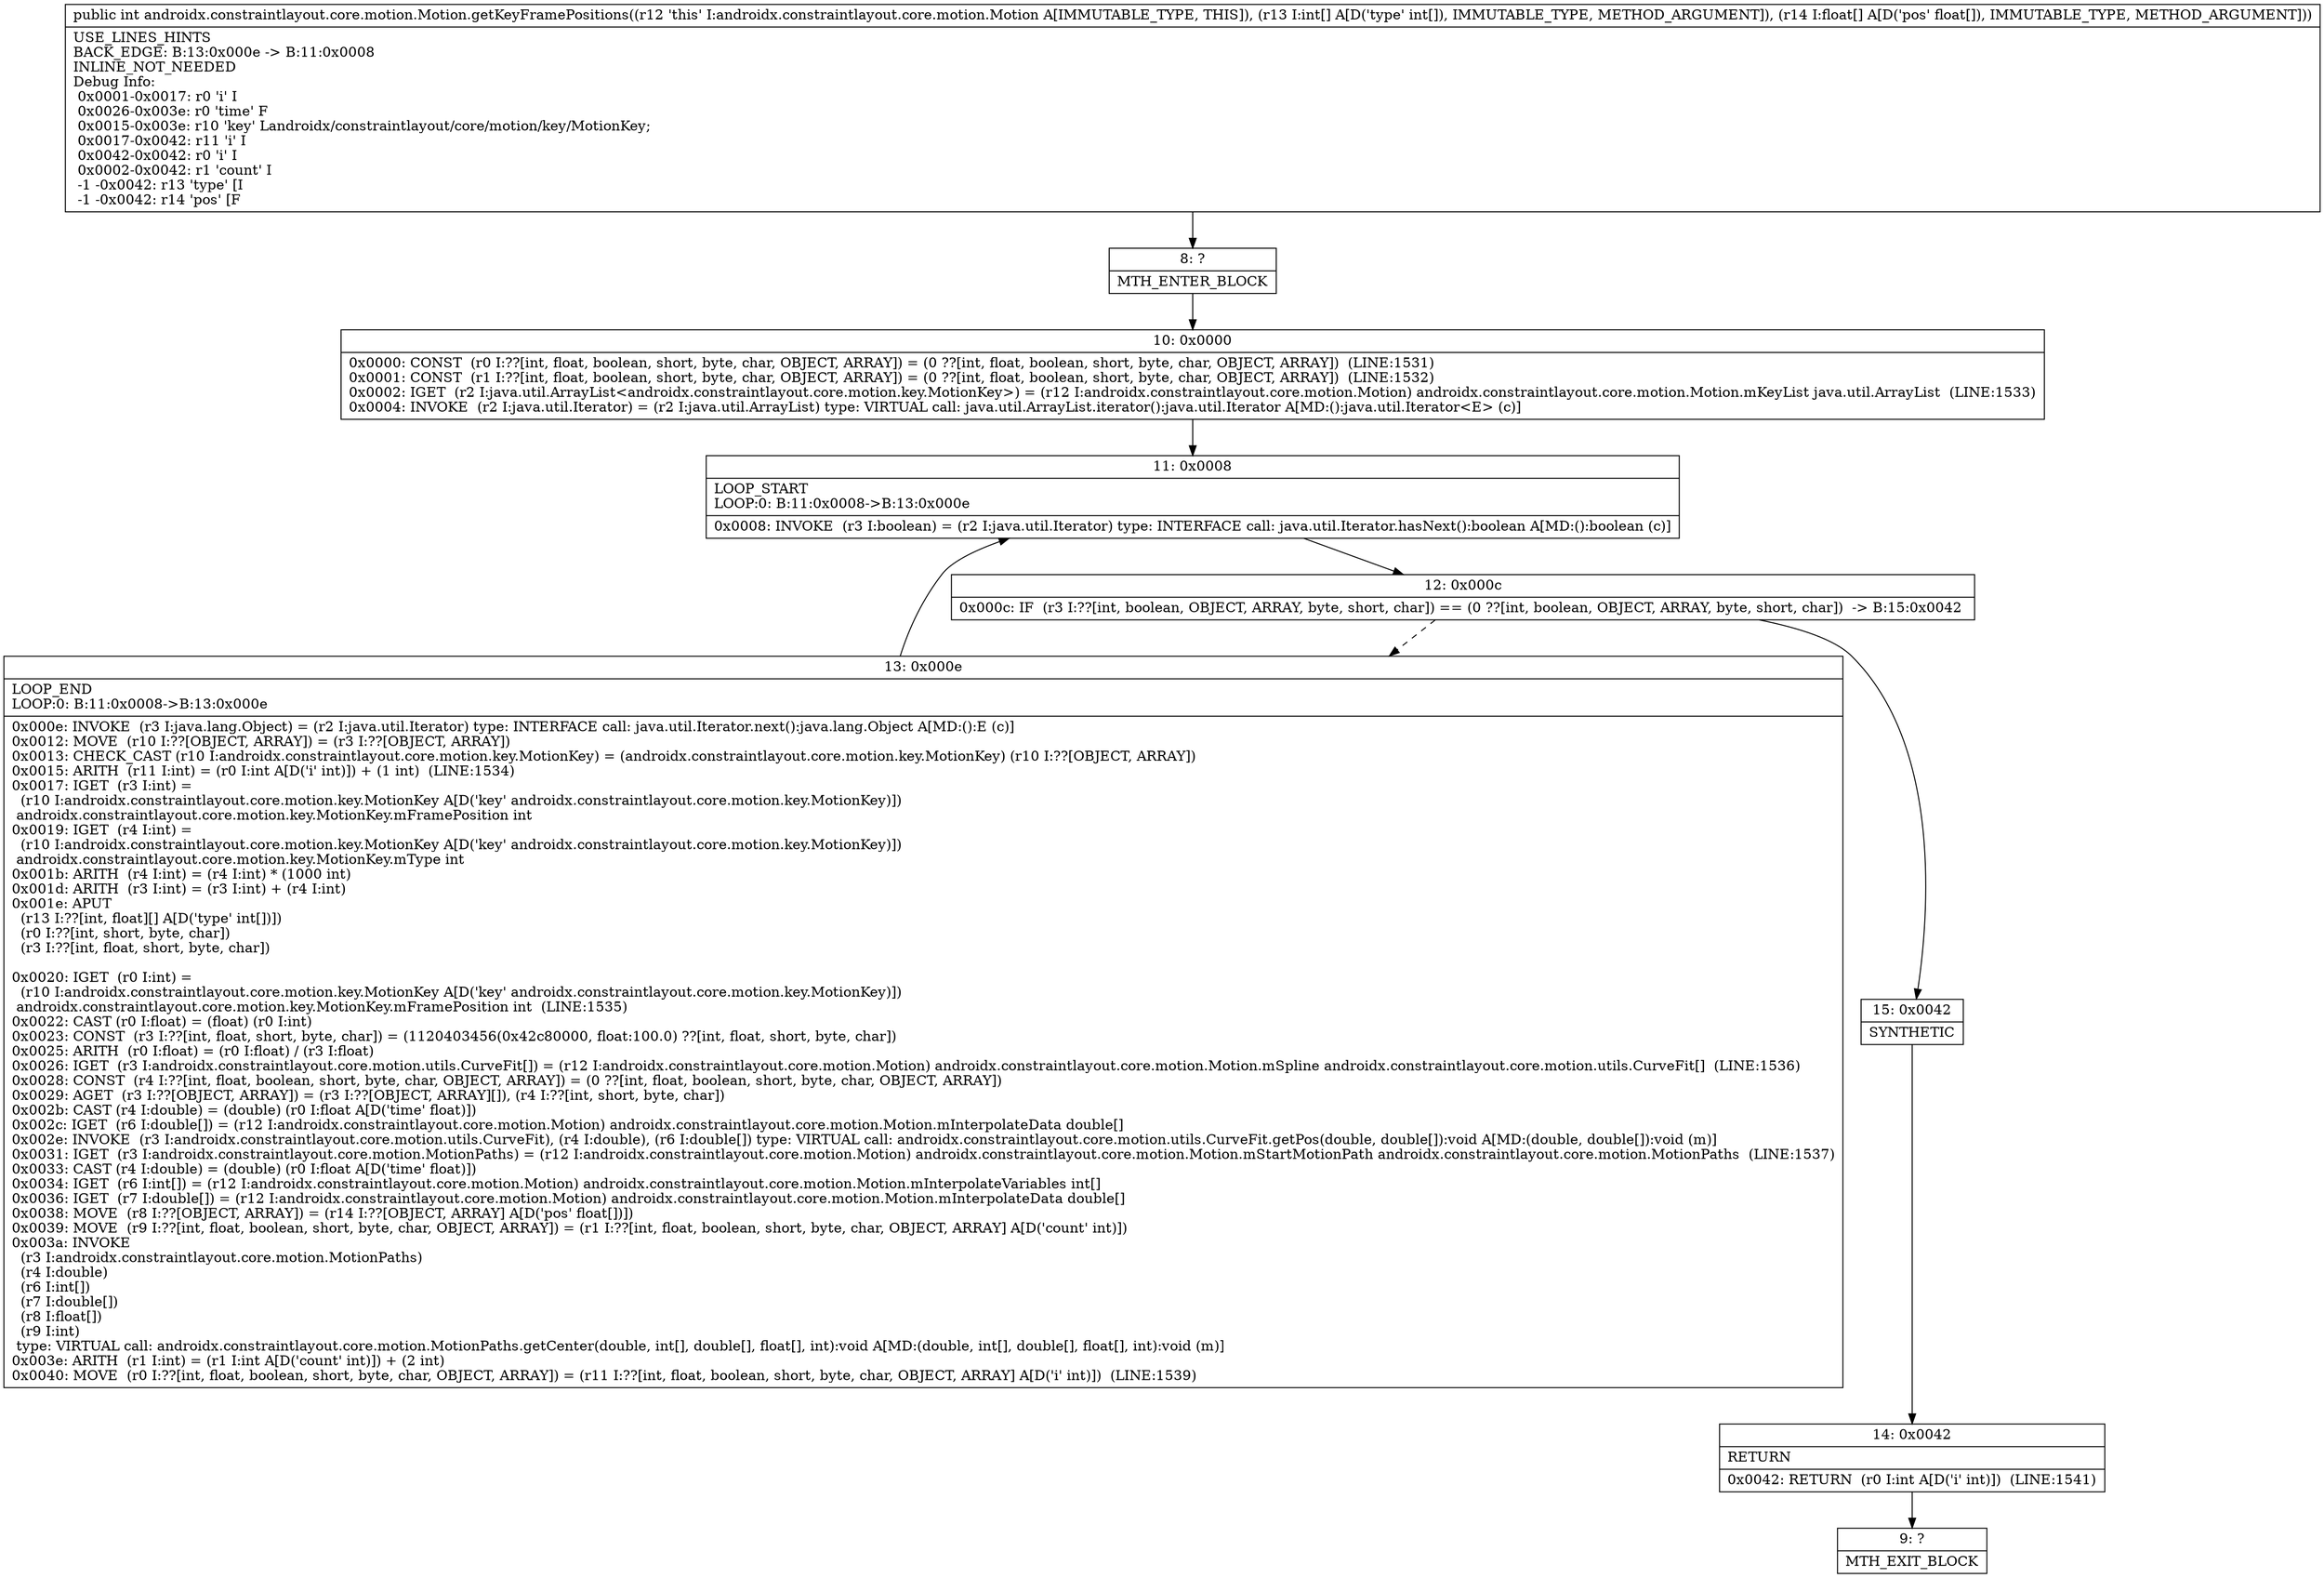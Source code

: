 digraph "CFG forandroidx.constraintlayout.core.motion.Motion.getKeyFramePositions([I[F)I" {
Node_8 [shape=record,label="{8\:\ ?|MTH_ENTER_BLOCK\l}"];
Node_10 [shape=record,label="{10\:\ 0x0000|0x0000: CONST  (r0 I:??[int, float, boolean, short, byte, char, OBJECT, ARRAY]) = (0 ??[int, float, boolean, short, byte, char, OBJECT, ARRAY])  (LINE:1531)\l0x0001: CONST  (r1 I:??[int, float, boolean, short, byte, char, OBJECT, ARRAY]) = (0 ??[int, float, boolean, short, byte, char, OBJECT, ARRAY])  (LINE:1532)\l0x0002: IGET  (r2 I:java.util.ArrayList\<androidx.constraintlayout.core.motion.key.MotionKey\>) = (r12 I:androidx.constraintlayout.core.motion.Motion) androidx.constraintlayout.core.motion.Motion.mKeyList java.util.ArrayList  (LINE:1533)\l0x0004: INVOKE  (r2 I:java.util.Iterator) = (r2 I:java.util.ArrayList) type: VIRTUAL call: java.util.ArrayList.iterator():java.util.Iterator A[MD:():java.util.Iterator\<E\> (c)]\l}"];
Node_11 [shape=record,label="{11\:\ 0x0008|LOOP_START\lLOOP:0: B:11:0x0008\-\>B:13:0x000e\l|0x0008: INVOKE  (r3 I:boolean) = (r2 I:java.util.Iterator) type: INTERFACE call: java.util.Iterator.hasNext():boolean A[MD:():boolean (c)]\l}"];
Node_12 [shape=record,label="{12\:\ 0x000c|0x000c: IF  (r3 I:??[int, boolean, OBJECT, ARRAY, byte, short, char]) == (0 ??[int, boolean, OBJECT, ARRAY, byte, short, char])  \-\> B:15:0x0042 \l}"];
Node_13 [shape=record,label="{13\:\ 0x000e|LOOP_END\lLOOP:0: B:11:0x0008\-\>B:13:0x000e\l|0x000e: INVOKE  (r3 I:java.lang.Object) = (r2 I:java.util.Iterator) type: INTERFACE call: java.util.Iterator.next():java.lang.Object A[MD:():E (c)]\l0x0012: MOVE  (r10 I:??[OBJECT, ARRAY]) = (r3 I:??[OBJECT, ARRAY]) \l0x0013: CHECK_CAST (r10 I:androidx.constraintlayout.core.motion.key.MotionKey) = (androidx.constraintlayout.core.motion.key.MotionKey) (r10 I:??[OBJECT, ARRAY]) \l0x0015: ARITH  (r11 I:int) = (r0 I:int A[D('i' int)]) + (1 int)  (LINE:1534)\l0x0017: IGET  (r3 I:int) = \l  (r10 I:androidx.constraintlayout.core.motion.key.MotionKey A[D('key' androidx.constraintlayout.core.motion.key.MotionKey)])\l androidx.constraintlayout.core.motion.key.MotionKey.mFramePosition int \l0x0019: IGET  (r4 I:int) = \l  (r10 I:androidx.constraintlayout.core.motion.key.MotionKey A[D('key' androidx.constraintlayout.core.motion.key.MotionKey)])\l androidx.constraintlayout.core.motion.key.MotionKey.mType int \l0x001b: ARITH  (r4 I:int) = (r4 I:int) * (1000 int) \l0x001d: ARITH  (r3 I:int) = (r3 I:int) + (r4 I:int) \l0x001e: APUT  \l  (r13 I:??[int, float][] A[D('type' int[])])\l  (r0 I:??[int, short, byte, char])\l  (r3 I:??[int, float, short, byte, char])\l \l0x0020: IGET  (r0 I:int) = \l  (r10 I:androidx.constraintlayout.core.motion.key.MotionKey A[D('key' androidx.constraintlayout.core.motion.key.MotionKey)])\l androidx.constraintlayout.core.motion.key.MotionKey.mFramePosition int  (LINE:1535)\l0x0022: CAST (r0 I:float) = (float) (r0 I:int) \l0x0023: CONST  (r3 I:??[int, float, short, byte, char]) = (1120403456(0x42c80000, float:100.0) ??[int, float, short, byte, char]) \l0x0025: ARITH  (r0 I:float) = (r0 I:float) \/ (r3 I:float) \l0x0026: IGET  (r3 I:androidx.constraintlayout.core.motion.utils.CurveFit[]) = (r12 I:androidx.constraintlayout.core.motion.Motion) androidx.constraintlayout.core.motion.Motion.mSpline androidx.constraintlayout.core.motion.utils.CurveFit[]  (LINE:1536)\l0x0028: CONST  (r4 I:??[int, float, boolean, short, byte, char, OBJECT, ARRAY]) = (0 ??[int, float, boolean, short, byte, char, OBJECT, ARRAY]) \l0x0029: AGET  (r3 I:??[OBJECT, ARRAY]) = (r3 I:??[OBJECT, ARRAY][]), (r4 I:??[int, short, byte, char]) \l0x002b: CAST (r4 I:double) = (double) (r0 I:float A[D('time' float)]) \l0x002c: IGET  (r6 I:double[]) = (r12 I:androidx.constraintlayout.core.motion.Motion) androidx.constraintlayout.core.motion.Motion.mInterpolateData double[] \l0x002e: INVOKE  (r3 I:androidx.constraintlayout.core.motion.utils.CurveFit), (r4 I:double), (r6 I:double[]) type: VIRTUAL call: androidx.constraintlayout.core.motion.utils.CurveFit.getPos(double, double[]):void A[MD:(double, double[]):void (m)]\l0x0031: IGET  (r3 I:androidx.constraintlayout.core.motion.MotionPaths) = (r12 I:androidx.constraintlayout.core.motion.Motion) androidx.constraintlayout.core.motion.Motion.mStartMotionPath androidx.constraintlayout.core.motion.MotionPaths  (LINE:1537)\l0x0033: CAST (r4 I:double) = (double) (r0 I:float A[D('time' float)]) \l0x0034: IGET  (r6 I:int[]) = (r12 I:androidx.constraintlayout.core.motion.Motion) androidx.constraintlayout.core.motion.Motion.mInterpolateVariables int[] \l0x0036: IGET  (r7 I:double[]) = (r12 I:androidx.constraintlayout.core.motion.Motion) androidx.constraintlayout.core.motion.Motion.mInterpolateData double[] \l0x0038: MOVE  (r8 I:??[OBJECT, ARRAY]) = (r14 I:??[OBJECT, ARRAY] A[D('pos' float[])]) \l0x0039: MOVE  (r9 I:??[int, float, boolean, short, byte, char, OBJECT, ARRAY]) = (r1 I:??[int, float, boolean, short, byte, char, OBJECT, ARRAY] A[D('count' int)]) \l0x003a: INVOKE  \l  (r3 I:androidx.constraintlayout.core.motion.MotionPaths)\l  (r4 I:double)\l  (r6 I:int[])\l  (r7 I:double[])\l  (r8 I:float[])\l  (r9 I:int)\l type: VIRTUAL call: androidx.constraintlayout.core.motion.MotionPaths.getCenter(double, int[], double[], float[], int):void A[MD:(double, int[], double[], float[], int):void (m)]\l0x003e: ARITH  (r1 I:int) = (r1 I:int A[D('count' int)]) + (2 int) \l0x0040: MOVE  (r0 I:??[int, float, boolean, short, byte, char, OBJECT, ARRAY]) = (r11 I:??[int, float, boolean, short, byte, char, OBJECT, ARRAY] A[D('i' int)])  (LINE:1539)\l}"];
Node_15 [shape=record,label="{15\:\ 0x0042|SYNTHETIC\l}"];
Node_14 [shape=record,label="{14\:\ 0x0042|RETURN\l|0x0042: RETURN  (r0 I:int A[D('i' int)])  (LINE:1541)\l}"];
Node_9 [shape=record,label="{9\:\ ?|MTH_EXIT_BLOCK\l}"];
MethodNode[shape=record,label="{public int androidx.constraintlayout.core.motion.Motion.getKeyFramePositions((r12 'this' I:androidx.constraintlayout.core.motion.Motion A[IMMUTABLE_TYPE, THIS]), (r13 I:int[] A[D('type' int[]), IMMUTABLE_TYPE, METHOD_ARGUMENT]), (r14 I:float[] A[D('pos' float[]), IMMUTABLE_TYPE, METHOD_ARGUMENT]))  | USE_LINES_HINTS\lBACK_EDGE: B:13:0x000e \-\> B:11:0x0008\lINLINE_NOT_NEEDED\lDebug Info:\l  0x0001\-0x0017: r0 'i' I\l  0x0026\-0x003e: r0 'time' F\l  0x0015\-0x003e: r10 'key' Landroidx\/constraintlayout\/core\/motion\/key\/MotionKey;\l  0x0017\-0x0042: r11 'i' I\l  0x0042\-0x0042: r0 'i' I\l  0x0002\-0x0042: r1 'count' I\l  \-1 \-0x0042: r13 'type' [I\l  \-1 \-0x0042: r14 'pos' [F\l}"];
MethodNode -> Node_8;Node_8 -> Node_10;
Node_10 -> Node_11;
Node_11 -> Node_12;
Node_12 -> Node_13[style=dashed];
Node_12 -> Node_15;
Node_13 -> Node_11;
Node_15 -> Node_14;
Node_14 -> Node_9;
}

